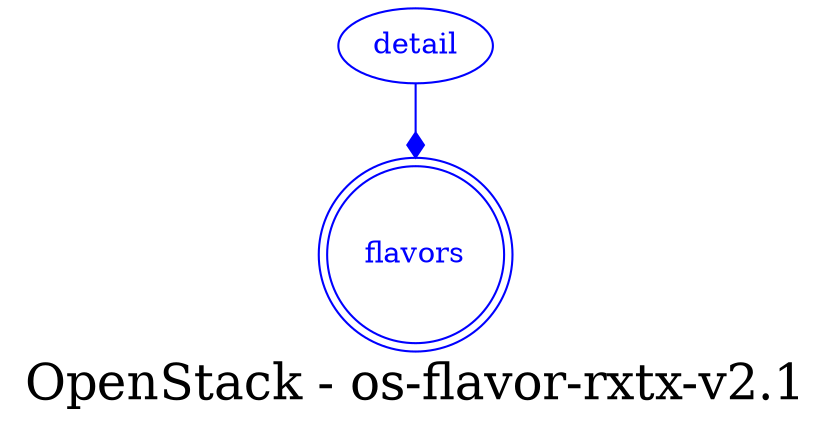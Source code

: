 digraph LexiconGraph {
graph[label="OpenStack - os-flavor-rxtx-v2.1", fontsize=24]
splines=true
"flavors" [color=blue, fontcolor=blue, shape=doublecircle]
"detail" -> "flavors" [color=blue, fontcolor=blue, arrowhead=diamond, arrowtail=none]
"detail" [color=blue, fontcolor=blue, shape=ellipse]
}
